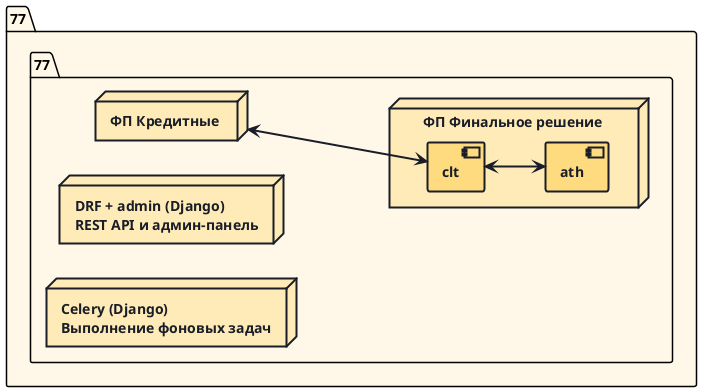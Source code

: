 @startuml
<style>
    .parent {
        BackgroundColor #FFF8E8
    }
</style>

hide <<parent>> stereotype

'Node
skinparam NodeFontColor #181D27
skinparam NodeBackgroundColor #FFEBB8
skinparam NodeBorderColor #181D27
skinparam NodeFontStyle bold
skinparam NodeBorderThickness 2
skinparam NodeFontSize 14
skinparam NodeFontName Muller Regular
skinparam NodeAttributeFontName Muller Regular
skinparam NodeAttributeFontSize 13
'Arrow
skinparam ArrowColor #181D27
skinparam ArrowThickness 2
skinparam ArrowFontColor #181D27
skinparam ArrowFontSize 12
skinparam ArrowFontStyle bold
skinparam ArrowFontName Muller Regular
skinparam ArrowStyle bold
'Component
skinparam ComponentFontColor #181D27
skinparam ComponentBackgroundColor #FFDB80
skinparam ComponentBorderColor #181D27
skinparam ComponentFontStyle bold
skinparam ComponentBorderThickness 2
skinparam ComponentFontSize 14
skinparam ComponentFontName Muller Regular
skinparam ComponentAttributeFontName Muller Regular
skinparam ComponentAttributeFontSize 13

left to right direction

folder "77" as Server <<parent>> {
folder "77" as DockerCompose <<parent>> {
node "**ФП Кредитные **" as mef
node "ФП Финальное решение " {
component "**clt**" as collation
component "**ath**" as athena
}
node "**DRF + admin (Django)**\nREST API и админ-панель" as DjangoDRF
node "**Celery (Django)**\nВыполнение фоновых задач" as DjangoCelery
}
}
mef <--> collation
collation <--> athena
@enduml